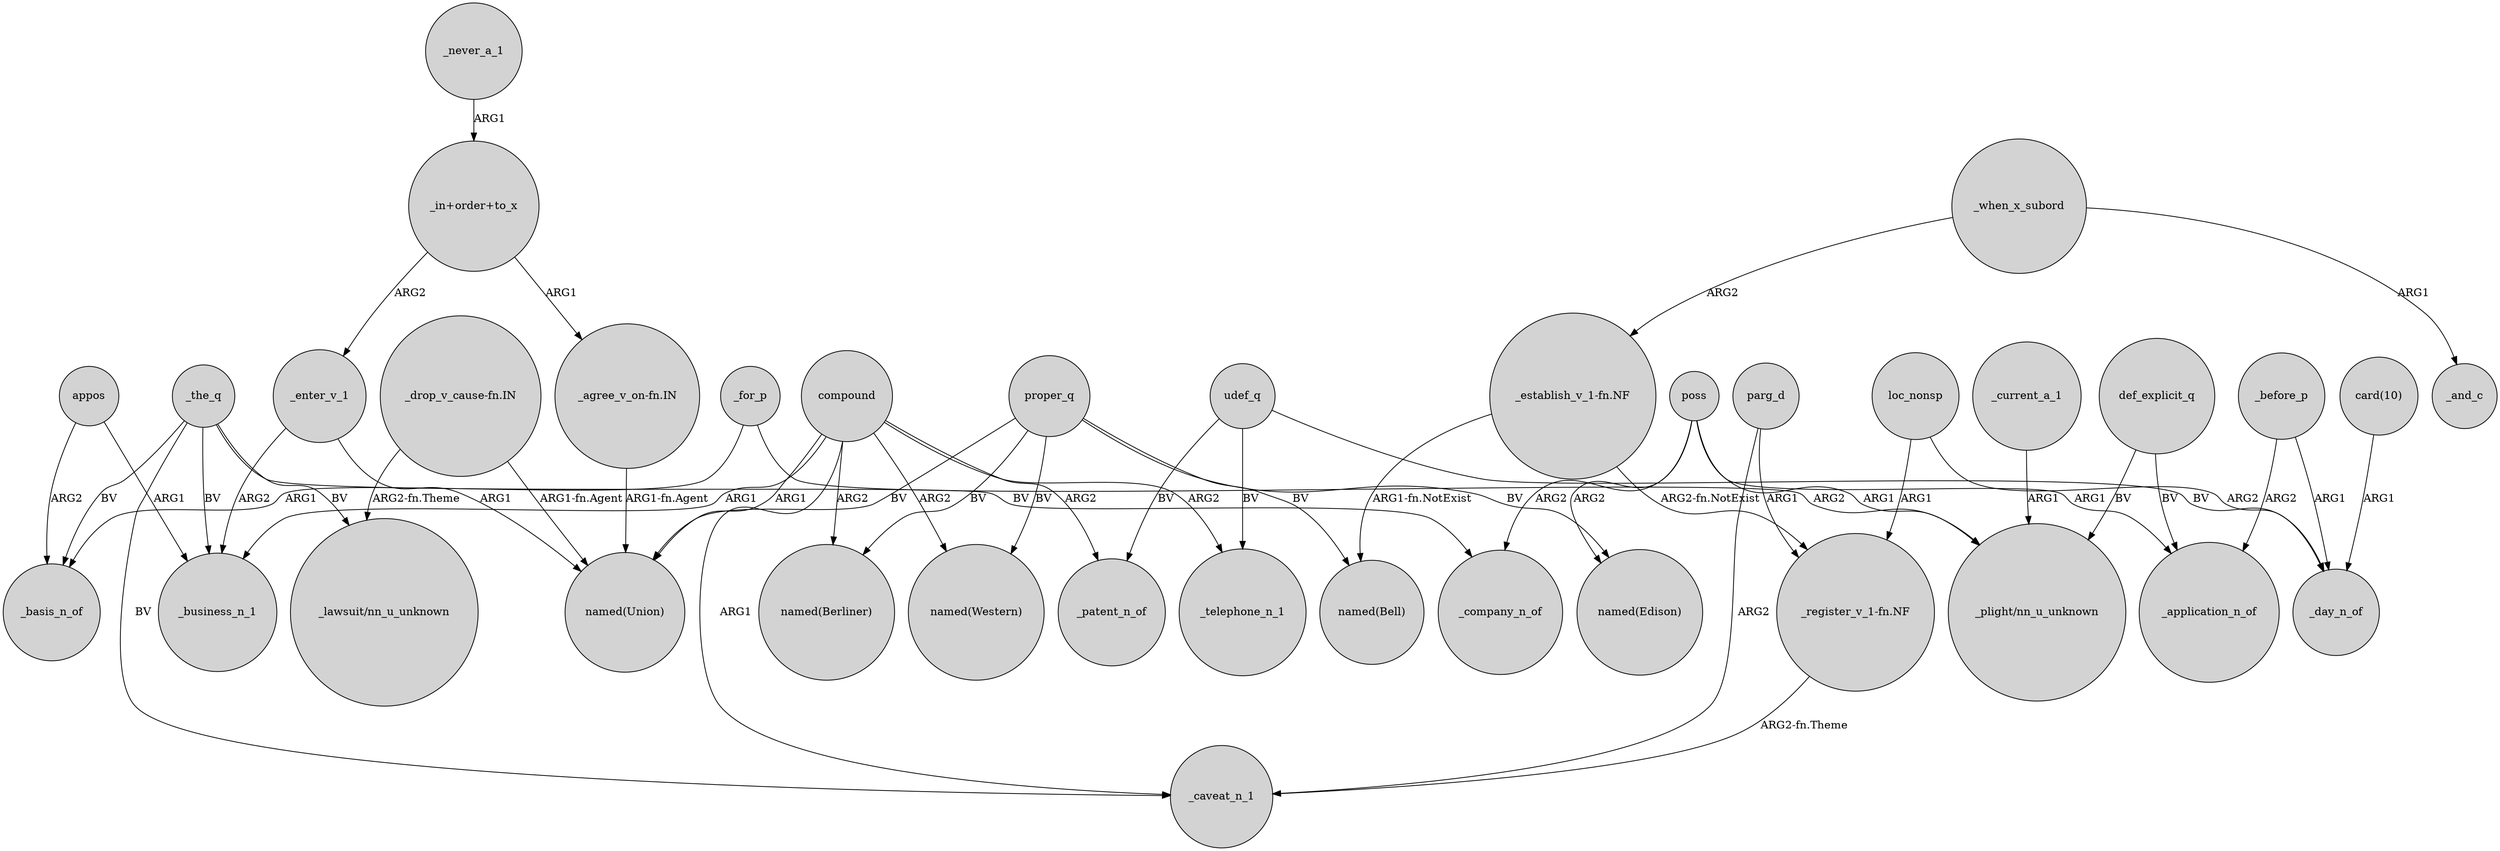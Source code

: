 digraph {
	node [shape=circle style=filled]
	_the_q -> _business_n_1 [label=BV]
	"_in+order+to_x" -> _enter_v_1 [label=ARG2]
	_the_q -> _caveat_n_1 [label=BV]
	compound -> _caveat_n_1 [label=ARG1]
	proper_q -> "named(Union)" [label=BV]
	compound -> _telephone_n_1 [label=ARG2]
	"_establish_v_1-fn.NF" -> "named(Bell)" [label="ARG1-fn.NotExist"]
	"_drop_v_cause-fn.IN" -> "_lawsuit/nn_u_unknown" [label="ARG2-fn.Theme"]
	"_drop_v_cause-fn.IN" -> "named(Union)" [label="ARG1-fn.Agent"]
	proper_q -> "named(Edison)" [label=BV]
	udef_q -> _telephone_n_1 [label=BV]
	def_explicit_q -> "_plight/nn_u_unknown" [label=BV]
	_the_q -> "_lawsuit/nn_u_unknown" [label=BV]
	proper_q -> "named(Berliner)" [label=BV]
	_enter_v_1 -> _business_n_1 [label=ARG2]
	_for_p -> "_plight/nn_u_unknown" [label=ARG2]
	parg_d -> "_register_v_1-fn.NF" [label=ARG1]
	_current_a_1 -> "_plight/nn_u_unknown" [label=ARG1]
	"_establish_v_1-fn.NF" -> "_register_v_1-fn.NF" [label="ARG2-fn.NotExist"]
	compound -> "named(Berliner)" [label=ARG2]
	udef_q -> _day_n_of [label=BV]
	_before_p -> _day_n_of [label=ARG1]
	def_explicit_q -> _application_n_of [label=BV]
	_the_q -> _company_n_of [label=BV]
	parg_d -> _caveat_n_1 [label=ARG2]
	compound -> _patent_n_of [label=ARG2]
	udef_q -> _patent_n_of [label=BV]
	poss -> "named(Edison)" [label=ARG2]
	poss -> _application_n_of [label=ARG1]
	compound -> "named(Union)" [label=ARG1]
	"_in+order+to_x" -> "_agree_v_on-fn.IN" [label=ARG1]
	_when_x_subord -> _and_c [label=ARG1]
	compound -> _business_n_1 [label=ARG1]
	_before_p -> _application_n_of [label=ARG2]
	_enter_v_1 -> "named(Union)" [label=ARG1]
	appos -> _business_n_1 [label=ARG1]
	poss -> "_plight/nn_u_unknown" [label=ARG1]
	loc_nonsp -> "_register_v_1-fn.NF" [label=ARG1]
	appos -> _basis_n_of [label=ARG2]
	proper_q -> "named(Western)" [label=BV]
	loc_nonsp -> _day_n_of [label=ARG2]
	"_agree_v_on-fn.IN" -> "named(Union)" [label="ARG1-fn.Agent"]
	"card(10)" -> _day_n_of [label=ARG1]
	poss -> _company_n_of [label=ARG2]
	_when_x_subord -> "_establish_v_1-fn.NF" [label=ARG2]
	proper_q -> "named(Bell)" [label=BV]
	"_register_v_1-fn.NF" -> _caveat_n_1 [label="ARG2-fn.Theme"]
	_never_a_1 -> "_in+order+to_x" [label=ARG1]
	_the_q -> _basis_n_of [label=BV]
	compound -> "named(Western)" [label=ARG2]
	_for_p -> _basis_n_of [label=ARG1]
}
